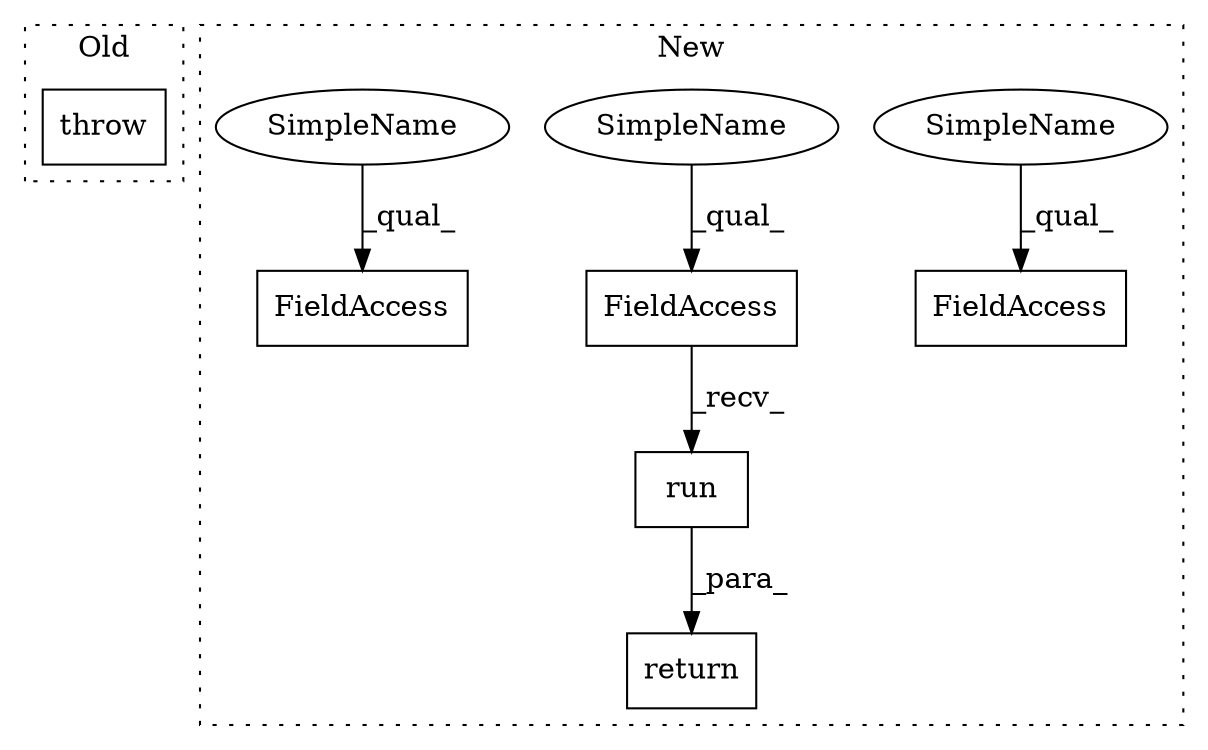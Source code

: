 digraph G {
subgraph cluster0 {
1 [label="throw" a="53" s="376" l="6" shape="box"];
label = "Old";
style="dotted";
}
subgraph cluster1 {
2 [label="run" a="32" s="2118,2139" l="4,1" shape="box"];
3 [label="FieldAccess" a="22" s="2105" l="12" shape="box"];
4 [label="FieldAccess" a="22" s="2052" l="26" shape="box"];
5 [label="FieldAccess" a="22" s="1583" l="19" shape="box"];
6 [label="return" a="41" s="2284" l="7" shape="box"];
7 [label="SimpleName" a="42" s="2052" l="4" shape="ellipse"];
8 [label="SimpleName" a="42" s="2105" l="4" shape="ellipse"];
9 [label="SimpleName" a="42" s="1583" l="4" shape="ellipse"];
label = "New";
style="dotted";
}
2 -> 6 [label="_para_"];
3 -> 2 [label="_recv_"];
7 -> 4 [label="_qual_"];
8 -> 3 [label="_qual_"];
9 -> 5 [label="_qual_"];
}